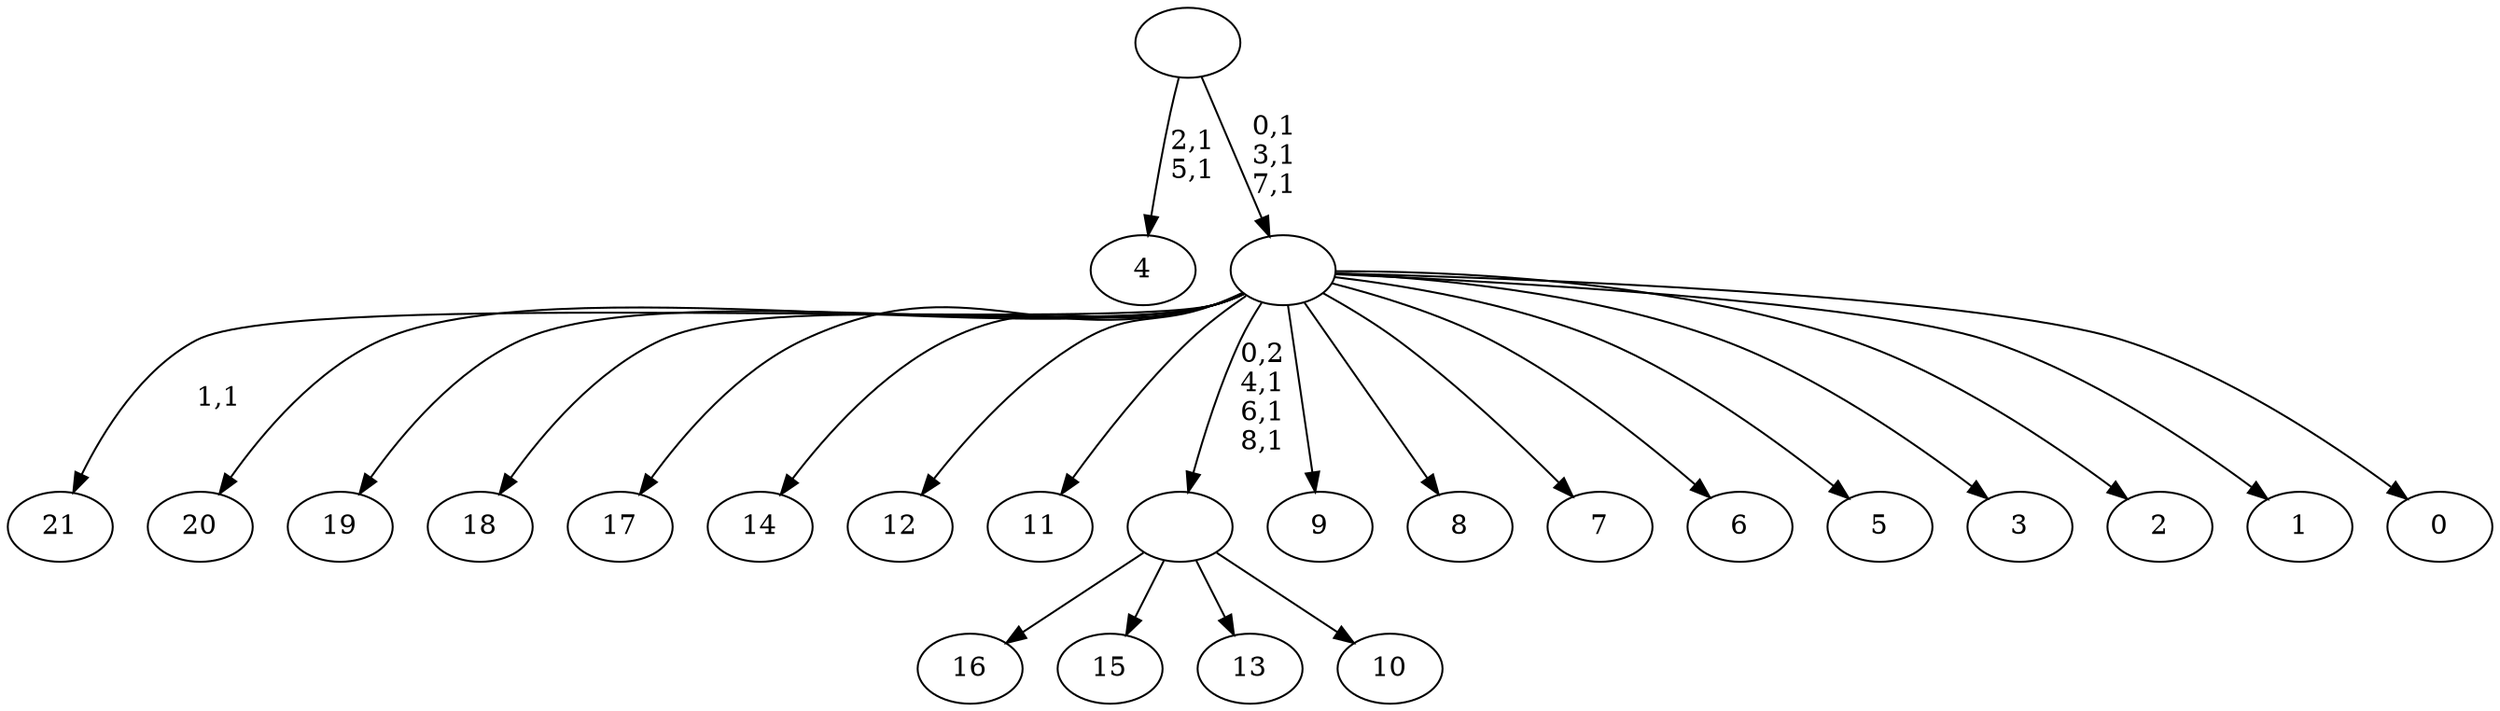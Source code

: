 digraph T {
	31 [label="21"]
	29 [label="20"]
	28 [label="19"]
	27 [label="18"]
	26 [label="17"]
	25 [label="16"]
	24 [label="15"]
	23 [label="14"]
	22 [label="13"]
	21 [label="12"]
	20 [label="11"]
	19 [label="10"]
	18 [label=""]
	15 [label="9"]
	14 [label="8"]
	13 [label="7"]
	12 [label="6"]
	11 [label="5"]
	10 [label="4"]
	7 [label="3"]
	6 [label="2"]
	5 [label="1"]
	4 [label="0"]
	3 [label=""]
	0 [label=""]
	18 -> 25 [label=""]
	18 -> 24 [label=""]
	18 -> 22 [label=""]
	18 -> 19 [label=""]
	3 -> 18 [label="0,2\n4,1\n6,1\n8,1"]
	3 -> 31 [label="1,1"]
	3 -> 29 [label=""]
	3 -> 28 [label=""]
	3 -> 27 [label=""]
	3 -> 26 [label=""]
	3 -> 23 [label=""]
	3 -> 21 [label=""]
	3 -> 20 [label=""]
	3 -> 15 [label=""]
	3 -> 14 [label=""]
	3 -> 13 [label=""]
	3 -> 12 [label=""]
	3 -> 11 [label=""]
	3 -> 7 [label=""]
	3 -> 6 [label=""]
	3 -> 5 [label=""]
	3 -> 4 [label=""]
	0 -> 3 [label="0,1\n3,1\n7,1"]
	0 -> 10 [label="2,1\n5,1"]
}
